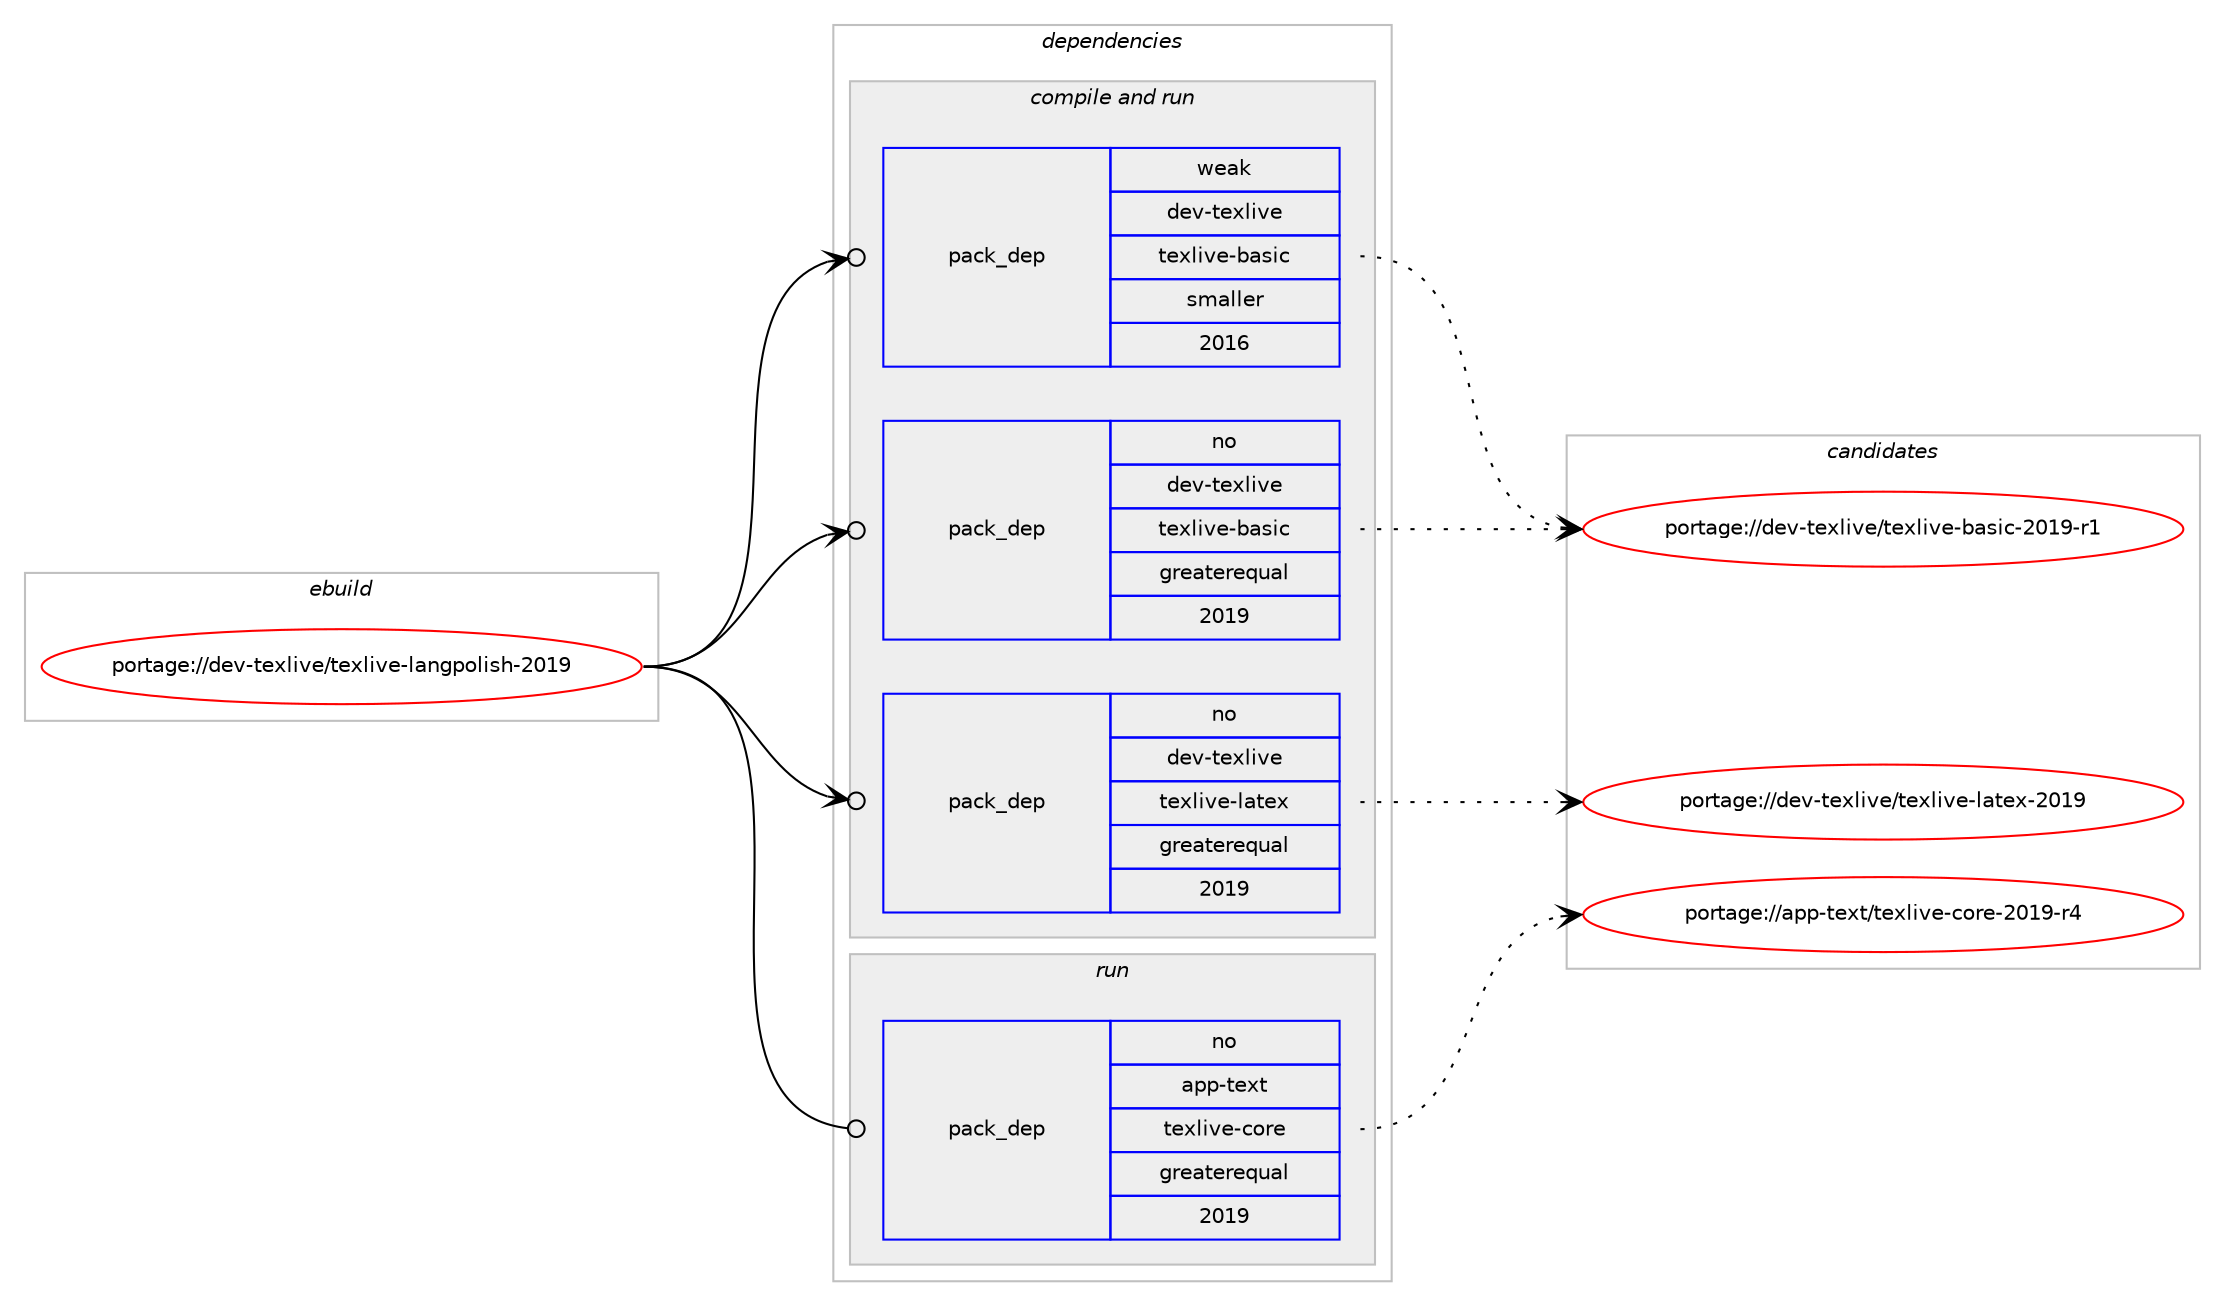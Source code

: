 digraph prolog {

# *************
# Graph options
# *************

newrank=true;
concentrate=true;
compound=true;
graph [rankdir=LR,fontname=Helvetica,fontsize=10,ranksep=1.5];#, ranksep=2.5, nodesep=0.2];
edge  [arrowhead=vee];
node  [fontname=Helvetica,fontsize=10];

# **********
# The ebuild
# **********

subgraph cluster_leftcol {
color=gray;
rank=same;
label=<<i>ebuild</i>>;
id [label="portage://dev-texlive/texlive-langpolish-2019", color=red, width=4, href="../dev-texlive/texlive-langpolish-2019.svg"];
}

# ****************
# The dependencies
# ****************

subgraph cluster_midcol {
color=gray;
label=<<i>dependencies</i>>;
subgraph cluster_compile {
fillcolor="#eeeeee";
style=filled;
label=<<i>compile</i>>;
}
subgraph cluster_compileandrun {
fillcolor="#eeeeee";
style=filled;
label=<<i>compile and run</i>>;
subgraph pack184310 {
dependency258169 [label=<<TABLE BORDER="0" CELLBORDER="1" CELLSPACING="0" CELLPADDING="4" WIDTH="220"><TR><TD ROWSPAN="6" CELLPADDING="30">pack_dep</TD></TR><TR><TD WIDTH="110">no</TD></TR><TR><TD>dev-texlive</TD></TR><TR><TD>texlive-basic</TD></TR><TR><TD>greaterequal</TD></TR><TR><TD>2019</TD></TR></TABLE>>, shape=none, color=blue];
}
id:e -> dependency258169:w [weight=20,style="solid",arrowhead="odotvee"];
subgraph pack184311 {
dependency258170 [label=<<TABLE BORDER="0" CELLBORDER="1" CELLSPACING="0" CELLPADDING="4" WIDTH="220"><TR><TD ROWSPAN="6" CELLPADDING="30">pack_dep</TD></TR><TR><TD WIDTH="110">no</TD></TR><TR><TD>dev-texlive</TD></TR><TR><TD>texlive-latex</TD></TR><TR><TD>greaterequal</TD></TR><TR><TD>2019</TD></TR></TABLE>>, shape=none, color=blue];
}
id:e -> dependency258170:w [weight=20,style="solid",arrowhead="odotvee"];
subgraph pack184312 {
dependency258171 [label=<<TABLE BORDER="0" CELLBORDER="1" CELLSPACING="0" CELLPADDING="4" WIDTH="220"><TR><TD ROWSPAN="6" CELLPADDING="30">pack_dep</TD></TR><TR><TD WIDTH="110">weak</TD></TR><TR><TD>dev-texlive</TD></TR><TR><TD>texlive-basic</TD></TR><TR><TD>smaller</TD></TR><TR><TD>2016</TD></TR></TABLE>>, shape=none, color=blue];
}
id:e -> dependency258171:w [weight=20,style="solid",arrowhead="odotvee"];
}
subgraph cluster_run {
fillcolor="#eeeeee";
style=filled;
label=<<i>run</i>>;
subgraph pack184313 {
dependency258172 [label=<<TABLE BORDER="0" CELLBORDER="1" CELLSPACING="0" CELLPADDING="4" WIDTH="220"><TR><TD ROWSPAN="6" CELLPADDING="30">pack_dep</TD></TR><TR><TD WIDTH="110">no</TD></TR><TR><TD>app-text</TD></TR><TR><TD>texlive-core</TD></TR><TR><TD>greaterequal</TD></TR><TR><TD>2019</TD></TR></TABLE>>, shape=none, color=blue];
}
id:e -> dependency258172:w [weight=20,style="solid",arrowhead="odot"];
}
}

# **************
# The candidates
# **************

subgraph cluster_choices {
rank=same;
color=gray;
label=<<i>candidates</i>>;

subgraph choice184310 {
color=black;
nodesep=1;
choiceportage10010111845116101120108105118101471161011201081051181014598971151059945504849574511449 [label="portage://dev-texlive/texlive-basic-2019-r1", color=red, width=4,href="../dev-texlive/texlive-basic-2019-r1.svg"];
dependency258169:e -> choiceportage10010111845116101120108105118101471161011201081051181014598971151059945504849574511449:w [style=dotted,weight="100"];
}
subgraph choice184311 {
color=black;
nodesep=1;
choiceportage100101118451161011201081051181014711610112010810511810145108971161011204550484957 [label="portage://dev-texlive/texlive-latex-2019", color=red, width=4,href="../dev-texlive/texlive-latex-2019.svg"];
dependency258170:e -> choiceportage100101118451161011201081051181014711610112010810511810145108971161011204550484957:w [style=dotted,weight="100"];
}
subgraph choice184312 {
color=black;
nodesep=1;
choiceportage10010111845116101120108105118101471161011201081051181014598971151059945504849574511449 [label="portage://dev-texlive/texlive-basic-2019-r1", color=red, width=4,href="../dev-texlive/texlive-basic-2019-r1.svg"];
dependency258171:e -> choiceportage10010111845116101120108105118101471161011201081051181014598971151059945504849574511449:w [style=dotted,weight="100"];
}
subgraph choice184313 {
color=black;
nodesep=1;
choiceportage971121124511610112011647116101120108105118101459911111410145504849574511452 [label="portage://app-text/texlive-core-2019-r4", color=red, width=4,href="../app-text/texlive-core-2019-r4.svg"];
dependency258172:e -> choiceportage971121124511610112011647116101120108105118101459911111410145504849574511452:w [style=dotted,weight="100"];
}
}

}
